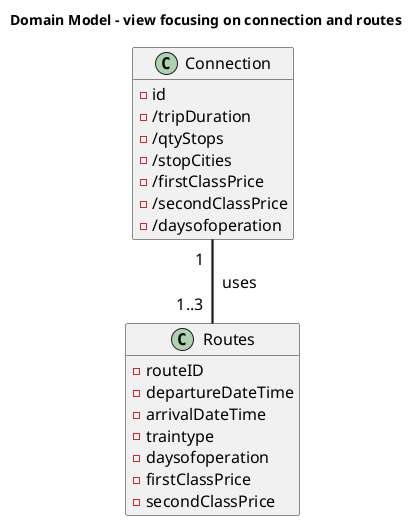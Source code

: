 @startuml Domain Model Details (Connections, Routes)
skinparam DefaultFontName Arial
skinparam DefaultFontSize 16
skinparam DefaultFontStyle bold
skinparam ArrowThickness 2.2
title Domain Model - view focusing on connection and routes
hide empty members


class "Routes" as routes {
    - routeID
    - departureDateTime
    - arrivalDateTime
    - traintype
    - daysofoperation
    - firstClassPrice
    - secondClassPrice
}
class "Connection" as connection {
    - id
    - /tripDuration
    - /qtyStops
    - /stopCities
    - /firstClassPrice
    - /secondClassPrice
    - /daysofoperation
}

routes "1..3  " -up- "1  " connection : "  uses"

@enduml
